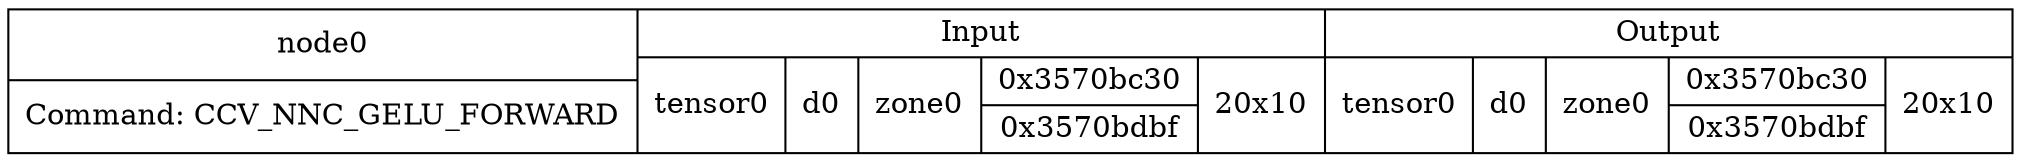 digraph G {
compound=true;
node0 [shape=record,label="{node0|Command: CCV_NNC_GELU_FORWARD}|{Input|{tensor0|d0|zone0|{0x3570bc30|0x3570bdbf}|20x10}}|{Output|{tensor0|d0|zone0|{0x3570bc30|0x3570bdbf}|20x10}}"];
}
